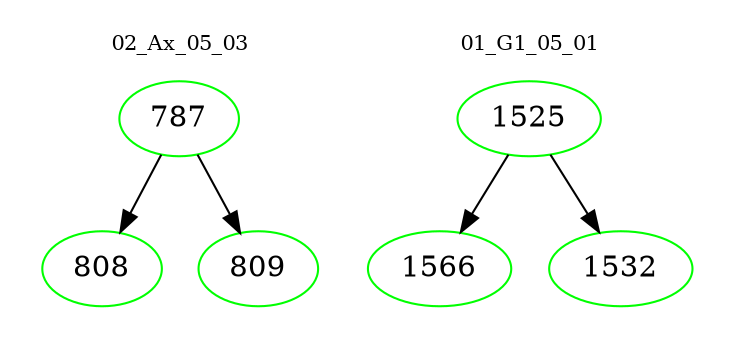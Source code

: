 digraph{
subgraph cluster_0 {
color = white
label = "02_Ax_05_03";
fontsize=10;
T0_787 [label="787", color="green"]
T0_787 -> T0_808 [color="black"]
T0_808 [label="808", color="green"]
T0_787 -> T0_809 [color="black"]
T0_809 [label="809", color="green"]
}
subgraph cluster_1 {
color = white
label = "01_G1_05_01";
fontsize=10;
T1_1525 [label="1525", color="green"]
T1_1525 -> T1_1566 [color="black"]
T1_1566 [label="1566", color="green"]
T1_1525 -> T1_1532 [color="black"]
T1_1532 [label="1532", color="green"]
}
}
